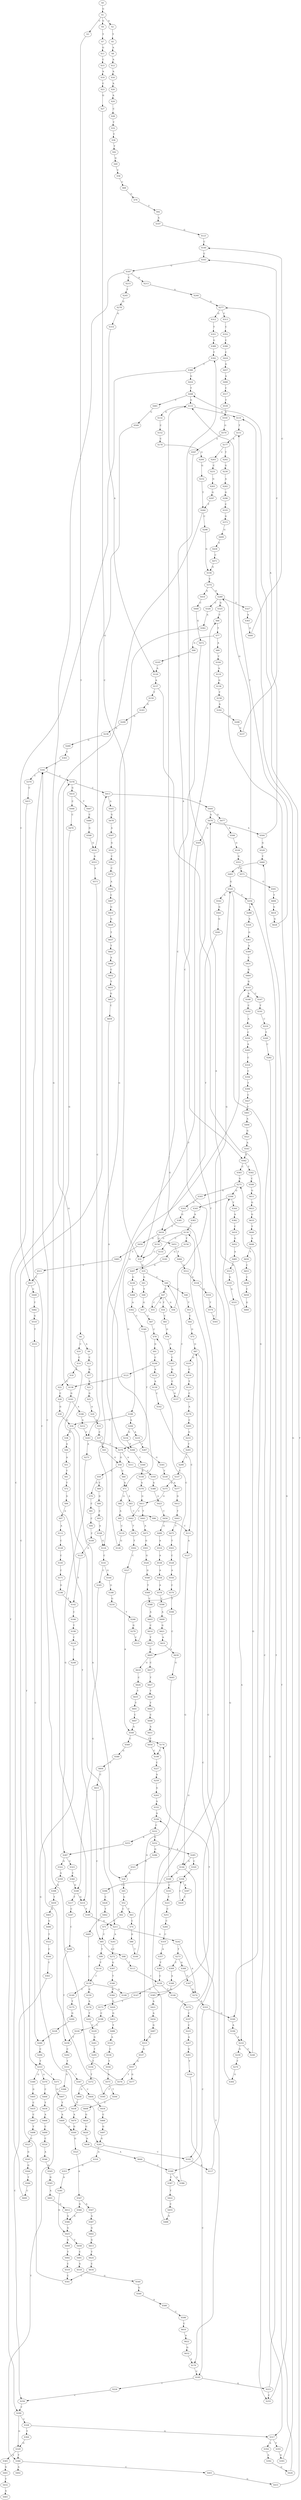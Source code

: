 strict digraph  {
	S0 -> S1 [ label = G ];
	S1 -> S2 [ label = A ];
	S1 -> S3 [ label = C ];
	S1 -> S4 [ label = G ];
	S2 -> S5 [ label = T ];
	S3 -> S6 [ label = T ];
	S4 -> S7 [ label = T ];
	S5 -> S8 [ label = A ];
	S6 -> S9 [ label = A ];
	S6 -> S10 [ label = C ];
	S7 -> S11 [ label = G ];
	S8 -> S12 [ label = A ];
	S9 -> S13 [ label = C ];
	S10 -> S14 [ label = C ];
	S11 -> S15 [ label = C ];
	S12 -> S16 [ label = A ];
	S13 -> S17 [ label = G ];
	S14 -> S18 [ label = A ];
	S15 -> S19 [ label = A ];
	S16 -> S20 [ label = A ];
	S17 -> S21 [ label = A ];
	S18 -> S22 [ label = C ];
	S19 -> S23 [ label = C ];
	S20 -> S24 [ label = A ];
	S21 -> S25 [ label = G ];
	S22 -> S26 [ label = C ];
	S23 -> S27 [ label = G ];
	S24 -> S28 [ label = C ];
	S25 -> S29 [ label = A ];
	S26 -> S30 [ label = G ];
	S27 -> S31 [ label = C ];
	S28 -> S32 [ label = T ];
	S29 -> S33 [ label = A ];
	S30 -> S34 [ label = G ];
	S31 -> S35 [ label = G ];
	S32 -> S36 [ label = T ];
	S33 -> S37 [ label = C ];
	S34 -> S38 [ label = G ];
	S34 -> S39 [ label = A ];
	S35 -> S40 [ label = C ];
	S35 -> S41 [ label = G ];
	S36 -> S42 [ label = T ];
	S37 -> S43 [ label = T ];
	S38 -> S44 [ label = A ];
	S39 -> S45 [ label = C ];
	S40 -> S46 [ label = C ];
	S40 -> S47 [ label = G ];
	S41 -> S48 [ label = T ];
	S42 -> S49 [ label = G ];
	S43 -> S50 [ label = G ];
	S44 -> S51 [ label = A ];
	S45 -> S52 [ label = G ];
	S46 -> S53 [ label = T ];
	S47 -> S54 [ label = T ];
	S47 -> S55 [ label = C ];
	S47 -> S56 [ label = G ];
	S48 -> S57 [ label = G ];
	S49 -> S58 [ label = C ];
	S50 -> S59 [ label = G ];
	S50 -> S60 [ label = C ];
	S51 -> S61 [ label = T ];
	S52 -> S62 [ label = C ];
	S52 -> S63 [ label = T ];
	S53 -> S64 [ label = C ];
	S54 -> S65 [ label = C ];
	S55 -> S47 [ label = G ];
	S56 -> S66 [ label = C ];
	S57 -> S67 [ label = C ];
	S58 -> S68 [ label = C ];
	S59 -> S69 [ label = C ];
	S59 -> S70 [ label = A ];
	S60 -> S71 [ label = A ];
	S61 -> S72 [ label = T ];
	S62 -> S73 [ label = C ];
	S63 -> S74 [ label = C ];
	S64 -> S75 [ label = G ];
	S65 -> S76 [ label = G ];
	S66 -> S77 [ label = T ];
	S67 -> S78 [ label = C ];
	S68 -> S79 [ label = G ];
	S69 -> S80 [ label = G ];
	S70 -> S81 [ label = C ];
	S71 -> S82 [ label = G ];
	S71 -> S83 [ label = A ];
	S72 -> S84 [ label = G ];
	S73 -> S85 [ label = C ];
	S74 -> S86 [ label = G ];
	S75 -> S87 [ label = G ];
	S76 -> S88 [ label = A ];
	S77 -> S89 [ label = A ];
	S77 -> S90 [ label = G ];
	S78 -> S91 [ label = G ];
	S79 -> S92 [ label = T ];
	S80 -> S93 [ label = C ];
	S81 -> S94 [ label = C ];
	S82 -> S95 [ label = A ];
	S83 -> S96 [ label = C ];
	S84 -> S97 [ label = A ];
	S85 -> S98 [ label = A ];
	S85 -> S99 [ label = T ];
	S86 -> S100 [ label = T ];
	S87 -> S101 [ label = G ];
	S87 -> S102 [ label = C ];
	S88 -> S103 [ label = C ];
	S89 -> S104 [ label = T ];
	S90 -> S105 [ label = G ];
	S91 -> S106 [ label = C ];
	S92 -> S107 [ label = A ];
	S93 -> S108 [ label = A ];
	S94 -> S109 [ label = C ];
	S95 -> S110 [ label = C ];
	S96 -> S111 [ label = C ];
	S97 -> S112 [ label = A ];
	S98 -> S113 [ label = T ];
	S99 -> S114 [ label = T ];
	S100 -> S115 [ label = G ];
	S101 -> S116 [ label = C ];
	S102 -> S117 [ label = A ];
	S103 -> S118 [ label = G ];
	S104 -> S119 [ label = A ];
	S105 -> S120 [ label = A ];
	S106 -> S121 [ label = C ];
	S106 -> S122 [ label = A ];
	S107 -> S123 [ label = G ];
	S108 -> S124 [ label = G ];
	S109 -> S125 [ label = G ];
	S110 -> S126 [ label = G ];
	S111 -> S127 [ label = A ];
	S112 -> S128 [ label = C ];
	S113 -> S129 [ label = C ];
	S114 -> S130 [ label = C ];
	S115 -> S131 [ label = G ];
	S115 -> S132 [ label = A ];
	S116 -> S133 [ label = T ];
	S117 -> S134 [ label = C ];
	S118 -> S135 [ label = C ];
	S119 -> S136 [ label = G ];
	S120 -> S137 [ label = A ];
	S121 -> S138 [ label = G ];
	S122 -> S139 [ label = A ];
	S123 -> S140 [ label = C ];
	S124 -> S141 [ label = C ];
	S125 -> S142 [ label = T ];
	S126 -> S143 [ label = G ];
	S127 -> S144 [ label = G ];
	S128 -> S145 [ label = C ];
	S129 -> S146 [ label = T ];
	S129 -> S147 [ label = G ];
	S130 -> S148 [ label = A ];
	S130 -> S149 [ label = C ];
	S130 -> S150 [ label = G ];
	S131 -> S151 [ label = T ];
	S132 -> S152 [ label = C ];
	S133 -> S153 [ label = C ];
	S134 -> S154 [ label = G ];
	S134 -> S155 [ label = C ];
	S134 -> S156 [ label = T ];
	S135 -> S157 [ label = G ];
	S136 -> S158 [ label = T ];
	S137 -> S159 [ label = T ];
	S137 -> S160 [ label = G ];
	S138 -> S161 [ label = G ];
	S139 -> S162 [ label = C ];
	S140 -> S163 [ label = C ];
	S141 -> S164 [ label = G ];
	S141 -> S165 [ label = C ];
	S142 -> S166 [ label = C ];
	S143 -> S167 [ label = C ];
	S143 -> S168 [ label = A ];
	S144 -> S169 [ label = A ];
	S144 -> S170 [ label = T ];
	S145 -> S171 [ label = C ];
	S146 -> S172 [ label = G ];
	S147 -> S173 [ label = T ];
	S148 -> S174 [ label = T ];
	S149 -> S175 [ label = T ];
	S150 -> S176 [ label = A ];
	S151 -> S177 [ label = A ];
	S152 -> S178 [ label = C ];
	S153 -> S179 [ label = A ];
	S154 -> S31 [ label = C ];
	S155 -> S180 [ label = G ];
	S156 -> S181 [ label = G ];
	S157 -> S40 [ label = C ];
	S158 -> S182 [ label = A ];
	S159 -> S183 [ label = G ];
	S160 -> S184 [ label = A ];
	S161 -> S185 [ label = T ];
	S161 -> S186 [ label = A ];
	S162 -> S111 [ label = C ];
	S163 -> S187 [ label = G ];
	S164 -> S188 [ label = G ];
	S165 -> S189 [ label = G ];
	S166 -> S190 [ label = T ];
	S167 -> S191 [ label = T ];
	S168 -> S192 [ label = C ];
	S169 -> S193 [ label = C ];
	S169 -> S194 [ label = A ];
	S170 -> S195 [ label = C ];
	S171 -> S196 [ label = G ];
	S172 -> S197 [ label = C ];
	S173 -> S198 [ label = C ];
	S174 -> S199 [ label = C ];
	S175 -> S200 [ label = G ];
	S176 -> S201 [ label = T ];
	S177 -> S202 [ label = T ];
	S177 -> S203 [ label = C ];
	S178 -> S204 [ label = G ];
	S179 -> S205 [ label = C ];
	S180 -> S206 [ label = A ];
	S180 -> S34 [ label = G ];
	S181 -> S207 [ label = G ];
	S182 -> S208 [ label = G ];
	S183 -> S209 [ label = G ];
	S184 -> S210 [ label = A ];
	S185 -> S211 [ label = G ];
	S186 -> S212 [ label = A ];
	S187 -> S213 [ label = A ];
	S187 -> S214 [ label = G ];
	S187 -> S215 [ label = C ];
	S188 -> S216 [ label = G ];
	S189 -> S217 [ label = T ];
	S189 -> S214 [ label = G ];
	S190 -> S218 [ label = C ];
	S191 -> S219 [ label = C ];
	S192 -> S220 [ label = A ];
	S193 -> S221 [ label = T ];
	S194 -> S222 [ label = C ];
	S195 -> S223 [ label = G ];
	S195 -> S224 [ label = T ];
	S196 -> S142 [ label = T ];
	S197 -> S225 [ label = C ];
	S198 -> S226 [ label = C ];
	S199 -> S227 [ label = C ];
	S200 -> S228 [ label = T ];
	S201 -> S229 [ label = C ];
	S202 -> S230 [ label = G ];
	S203 -> S231 [ label = C ];
	S204 -> S232 [ label = G ];
	S205 -> S233 [ label = G ];
	S206 -> S234 [ label = G ];
	S206 -> S235 [ label = A ];
	S207 -> S236 [ label = G ];
	S208 -> S237 [ label = C ];
	S209 -> S238 [ label = G ];
	S210 -> S239 [ label = G ];
	S210 -> S240 [ label = C ];
	S211 -> S241 [ label = A ];
	S211 -> S242 [ label = G ];
	S212 -> S243 [ label = C ];
	S213 -> S244 [ label = A ];
	S214 -> S185 [ label = T ];
	S215 -> S245 [ label = T ];
	S216 -> S246 [ label = T ];
	S217 -> S247 [ label = C ];
	S218 -> S248 [ label = G ];
	S219 -> S249 [ label = T ];
	S220 -> S250 [ label = C ];
	S221 -> S251 [ label = C ];
	S222 -> S252 [ label = C ];
	S222 -> S253 [ label = A ];
	S223 -> S254 [ label = T ];
	S223 -> S255 [ label = C ];
	S224 -> S256 [ label = C ];
	S225 -> S257 [ label = A ];
	S226 -> S258 [ label = T ];
	S227 -> S259 [ label = A ];
	S228 -> S260 [ label = C ];
	S229 -> S261 [ label = G ];
	S230 -> S262 [ label = A ];
	S231 -> S263 [ label = G ];
	S232 -> S264 [ label = T ];
	S233 -> S265 [ label = T ];
	S234 -> S266 [ label = T ];
	S235 -> S267 [ label = T ];
	S236 -> S268 [ label = A ];
	S237 -> S163 [ label = C ];
	S238 -> S269 [ label = G ];
	S239 -> S270 [ label = T ];
	S240 -> S271 [ label = G ];
	S241 -> S272 [ label = C ];
	S242 -> S273 [ label = T ];
	S242 -> S274 [ label = A ];
	S243 -> S275 [ label = A ];
	S243 -> S276 [ label = T ];
	S244 -> S277 [ label = A ];
	S245 -> S278 [ label = G ];
	S246 -> S279 [ label = G ];
	S247 -> S280 [ label = C ];
	S248 -> S281 [ label = G ];
	S249 -> S282 [ label = C ];
	S250 -> S283 [ label = A ];
	S251 -> S284 [ label = C ];
	S252 -> S285 [ label = A ];
	S252 -> S286 [ label = G ];
	S253 -> S287 [ label = G ];
	S254 -> S288 [ label = A ];
	S254 -> S115 [ label = G ];
	S255 -> S289 [ label = G ];
	S256 -> S290 [ label = T ];
	S257 -> S291 [ label = G ];
	S258 -> S292 [ label = C ];
	S259 -> S293 [ label = G ];
	S260 -> S294 [ label = C ];
	S261 -> S295 [ label = T ];
	S262 -> S296 [ label = G ];
	S263 -> S297 [ label = G ];
	S264 -> S211 [ label = G ];
	S264 -> S298 [ label = C ];
	S265 -> S299 [ label = C ];
	S266 -> S300 [ label = C ];
	S267 -> S301 [ label = G ];
	S268 -> S302 [ label = A ];
	S269 -> S303 [ label = T ];
	S270 -> S304 [ label = G ];
	S271 -> S305 [ label = A ];
	S271 -> S306 [ label = G ];
	S272 -> S307 [ label = G ];
	S273 -> S308 [ label = G ];
	S273 -> S309 [ label = T ];
	S274 -> S310 [ label = A ];
	S275 -> S287 [ label = G ];
	S276 -> S50 [ label = G ];
	S276 -> S311 [ label = A ];
	S277 -> S312 [ label = G ];
	S277 -> S313 [ label = C ];
	S278 -> S314 [ label = G ];
	S279 -> S315 [ label = C ];
	S280 -> S258 [ label = T ];
	S281 -> S316 [ label = A ];
	S281 -> S102 [ label = C ];
	S282 -> S317 [ label = G ];
	S283 -> S318 [ label = C ];
	S284 -> S319 [ label = C ];
	S285 -> S144 [ label = G ];
	S285 -> S320 [ label = C ];
	S286 -> S321 [ label = G ];
	S287 -> S322 [ label = G ];
	S287 -> S323 [ label = C ];
	S288 -> S324 [ label = A ];
	S289 -> S325 [ label = G ];
	S289 -> S326 [ label = C ];
	S289 -> S327 [ label = T ];
	S290 -> S328 [ label = C ];
	S290 -> S329 [ label = G ];
	S291 -> S330 [ label = T ];
	S292 -> S331 [ label = T ];
	S293 -> S332 [ label = A ];
	S294 -> S333 [ label = T ];
	S295 -> S334 [ label = T ];
	S296 -> S335 [ label = C ];
	S297 -> S264 [ label = T ];
	S298 -> S336 [ label = G ];
	S299 -> S337 [ label = C ];
	S300 -> S338 [ label = C ];
	S301 -> S339 [ label = T ];
	S302 -> S340 [ label = C ];
	S303 -> S341 [ label = C ];
	S304 -> S342 [ label = T ];
	S305 -> S343 [ label = G ];
	S306 -> S344 [ label = T ];
	S306 -> S345 [ label = C ];
	S307 -> S346 [ label = T ];
	S308 -> S347 [ label = G ];
	S309 -> S348 [ label = A ];
	S310 -> S349 [ label = C ];
	S310 -> S160 [ label = G ];
	S311 -> S350 [ label = C ];
	S312 -> S351 [ label = T ];
	S313 -> S352 [ label = C ];
	S314 -> S120 [ label = A ];
	S315 -> S78 [ label = C ];
	S316 -> S353 [ label = G ];
	S317 -> S354 [ label = A ];
	S317 -> S355 [ label = T ];
	S318 -> S356 [ label = C ];
	S319 -> S357 [ label = A ];
	S320 -> S358 [ label = C ];
	S321 -> S39 [ label = A ];
	S322 -> S359 [ label = A ];
	S323 -> S360 [ label = C ];
	S324 -> S361 [ label = G ];
	S325 -> S66 [ label = C ];
	S326 -> S362 [ label = A ];
	S327 -> S363 [ label = A ];
	S328 -> S364 [ label = T ];
	S328 -> S317 [ label = G ];
	S329 -> S365 [ label = A ];
	S329 -> S366 [ label = T ];
	S330 -> S195 [ label = C ];
	S331 -> S367 [ label = T ];
	S331 -> S368 [ label = G ];
	S332 -> S194 [ label = A ];
	S333 -> S369 [ label = G ];
	S333 -> S370 [ label = A ];
	S333 -> S371 [ label = T ];
	S334 -> S372 [ label = T ];
	S335 -> S373 [ label = G ];
	S336 -> S374 [ label = C ];
	S337 -> S375 [ label = A ];
	S338 -> S376 [ label = A ];
	S339 -> S377 [ label = A ];
	S340 -> S276 [ label = T ];
	S341 -> S378 [ label = C ];
	S341 -> S379 [ label = T ];
	S342 -> S380 [ label = C ];
	S343 -> S381 [ label = G ];
	S344 -> S382 [ label = A ];
	S345 -> S383 [ label = A ];
	S346 -> S384 [ label = G ];
	S347 -> S274 [ label = A ];
	S348 -> S385 [ label = G ];
	S349 -> S386 [ label = G ];
	S349 -> S387 [ label = C ];
	S350 -> S388 [ label = A ];
	S351 -> S389 [ label = G ];
	S352 -> S390 [ label = C ];
	S353 -> S391 [ label = A ];
	S354 -> S392 [ label = A ];
	S355 -> S393 [ label = G ];
	S356 -> S394 [ label = T ];
	S357 -> S395 [ label = T ];
	S358 -> S396 [ label = C ];
	S358 -> S397 [ label = A ];
	S359 -> S398 [ label = A ];
	S360 -> S189 [ label = G ];
	S361 -> S399 [ label = A ];
	S362 -> S124 [ label = G ];
	S363 -> S400 [ label = G ];
	S364 -> S329 [ label = G ];
	S365 -> S401 [ label = G ];
	S366 -> S402 [ label = A ];
	S366 -> S403 [ label = C ];
	S367 -> S404 [ label = C ];
	S368 -> S366 [ label = T ];
	S369 -> S405 [ label = G ];
	S370 -> S406 [ label = C ];
	S371 -> S407 [ label = G ];
	S372 -> S408 [ label = G ];
	S373 -> S409 [ label = G ];
	S374 -> S410 [ label = A ];
	S374 -> S289 [ label = G ];
	S375 -> S411 [ label = G ];
	S376 -> S411 [ label = G ];
	S377 -> S412 [ label = G ];
	S378 -> S413 [ label = C ];
	S378 -> S414 [ label = G ];
	S379 -> S415 [ label = C ];
	S380 -> S416 [ label = G ];
	S380 -> S417 [ label = C ];
	S381 -> S418 [ label = T ];
	S382 -> S419 [ label = C ];
	S383 -> S134 [ label = C ];
	S384 -> S420 [ label = G ];
	S385 -> S421 [ label = A ];
	S386 -> S306 [ label = G ];
	S387 -> S422 [ label = T ];
	S388 -> S423 [ label = A ];
	S389 -> S342 [ label = T ];
	S390 -> S424 [ label = C ];
	S391 -> S425 [ label = G ];
	S392 -> S426 [ label = G ];
	S393 -> S131 [ label = G ];
	S394 -> S427 [ label = C ];
	S395 -> S129 [ label = C ];
	S396 -> S428 [ label = C ];
	S397 -> S429 [ label = C ];
	S398 -> S430 [ label = T ];
	S399 -> S431 [ label = C ];
	S400 -> S140 [ label = C ];
	S401 -> S432 [ label = T ];
	S403 -> S433 [ label = G ];
	S404 -> S434 [ label = T ];
	S405 -> S435 [ label = C ];
	S406 -> S436 [ label = T ];
	S407 -> S437 [ label = T ];
	S408 -> S438 [ label = T ];
	S409 -> S439 [ label = T ];
	S410 -> S440 [ label = C ];
	S411 -> S441 [ label = T ];
	S411 -> S442 [ label = C ];
	S412 -> S443 [ label = T ];
	S413 -> S444 [ label = G ];
	S413 -> S445 [ label = A ];
	S414 -> S446 [ label = C ];
	S414 -> S447 [ label = T ];
	S415 -> S290 [ label = T ];
	S416 -> S448 [ label = T ];
	S417 -> S333 [ label = T ];
	S417 -> S449 [ label = C ];
	S418 -> S450 [ label = G ];
	S418 -> S451 [ label = A ];
	S419 -> S452 [ label = G ];
	S420 -> S453 [ label = G ];
	S421 -> S454 [ label = A ];
	S422 -> S455 [ label = C ];
	S423 -> S456 [ label = C ];
	S424 -> S457 [ label = G ];
	S425 -> S458 [ label = T ];
	S425 -> S459 [ label = G ];
	S426 -> S460 [ label = T ];
	S427 -> S461 [ label = T ];
	S428 -> S462 [ label = T ];
	S429 -> S358 [ label = C ];
	S430 -> S463 [ label = A ];
	S431 -> S464 [ label = G ];
	S432 -> S465 [ label = A ];
	S433 -> S448 [ label = T ];
	S434 -> S466 [ label = C ];
	S435 -> S467 [ label = C ];
	S436 -> S468 [ label = A ];
	S437 -> S469 [ label = A ];
	S438 -> S470 [ label = A ];
	S439 -> S471 [ label = C ];
	S440 -> S472 [ label = G ];
	S441 -> S473 [ label = A ];
	S442 -> S474 [ label = T ];
	S443 -> S475 [ label = T ];
	S444 -> S476 [ label = A ];
	S444 -> S477 [ label = G ];
	S445 -> S478 [ label = G ];
	S446 -> S479 [ label = C ];
	S447 -> S480 [ label = C ];
	S448 -> S481 [ label = C ];
	S448 -> S115 [ label = G ];
	S449 -> S482 [ label = T ];
	S450 -> S483 [ label = T ];
	S451 -> S484 [ label = T ];
	S452 -> S485 [ label = A ];
	S453 -> S486 [ label = T ];
	S454 -> S487 [ label = G ];
	S455 -> S488 [ label = G ];
	S456 -> S489 [ label = G ];
	S457 -> S490 [ label = A ];
	S458 -> S491 [ label = C ];
	S459 -> S492 [ label = T ];
	S460 -> S493 [ label = C ];
	S461 -> S494 [ label = A ];
	S462 -> S495 [ label = T ];
	S463 -> S496 [ label = G ];
	S464 -> S143 [ label = G ];
	S466 -> S497 [ label = G ];
	S467 -> S498 [ label = T ];
	S468 -> S499 [ label = C ];
	S469 -> S500 [ label = G ];
	S470 -> S500 [ label = G ];
	S471 -> S336 [ label = G ];
	S472 -> S31 [ label = C ];
	S473 -> S501 [ label = G ];
	S474 -> S502 [ label = T ];
	S475 -> S503 [ label = T ];
	S476 -> S504 [ label = A ];
	S476 -> S505 [ label = G ];
	S477 -> S506 [ label = A ];
	S478 -> S507 [ label = A ];
	S479 -> S138 [ label = G ];
	S480 -> S508 [ label = G ];
	S481 -> S509 [ label = G ];
	S482 -> S510 [ label = G ];
	S483 -> S511 [ label = C ];
	S484 -> S512 [ label = A ];
	S485 -> S513 [ label = A ];
	S486 -> S514 [ label = A ];
	S487 -> S515 [ label = G ];
	S488 -> S87 [ label = G ];
	S489 -> S516 [ label = A ];
	S490 -> S517 [ label = C ];
	S491 -> S518 [ label = A ];
	S492 -> S519 [ label = C ];
	S493 -> S520 [ label = G ];
	S494 -> S521 [ label = G ];
	S495 -> S130 [ label = C ];
	S496 -> S522 [ label = T ];
	S497 -> S281 [ label = G ];
	S498 -> S523 [ label = G ];
	S499 -> S524 [ label = C ];
	S500 -> S525 [ label = G ];
	S501 -> S526 [ label = G ];
	S502 -> S527 [ label = C ];
	S503 -> S528 [ label = C ];
	S504 -> S277 [ label = A ];
	S504 -> S529 [ label = G ];
	S505 -> S266 [ label = T ];
	S506 -> S530 [ label = G ];
	S507 -> S531 [ label = G ];
	S508 -> S532 [ label = G ];
	S509 -> S532 [ label = G ];
	S510 -> S533 [ label = T ];
	S511 -> S417 [ label = C ];
	S512 -> S534 [ label = A ];
	S513 -> S535 [ label = G ];
	S514 -> S536 [ label = C ];
	S515 -> S537 [ label = G ];
	S516 -> S538 [ label = A ];
	S517 -> S539 [ label = T ];
	S518 -> S540 [ label = G ];
	S519 -> S541 [ label = C ];
	S520 -> S255 [ label = C ];
	S520 -> S254 [ label = T ];
	S520 -> S542 [ label = A ];
	S521 -> S543 [ label = A ];
	S522 -> S544 [ label = C ];
	S523 -> S545 [ label = G ];
	S524 -> S546 [ label = A ];
	S525 -> S547 [ label = A ];
	S526 -> S548 [ label = G ];
	S527 -> S549 [ label = A ];
	S528 -> S550 [ label = A ];
	S529 -> S460 [ label = T ];
	S530 -> S551 [ label = G ];
	S531 -> S552 [ label = C ];
	S532 -> S553 [ label = A ];
	S533 -> S260 [ label = C ];
	S534 -> S554 [ label = G ];
	S535 -> S555 [ label = A ];
	S536 -> S556 [ label = T ];
	S537 -> S557 [ label = G ];
	S538 -> S558 [ label = A ];
	S539 -> S559 [ label = A ];
	S540 -> S560 [ label = G ];
	S541 -> S413 [ label = C ];
	S542 -> S561 [ label = G ];
	S543 -> S562 [ label = A ];
	S544 -> S563 [ label = T ];
	S545 -> S564 [ label = G ];
	S546 -> S565 [ label = G ];
	S547 -> S566 [ label = G ];
	S547 -> S567 [ label = A ];
	S548 -> S568 [ label = T ];
	S549 -> S174 [ label = T ];
	S549 -> S569 [ label = C ];
	S550 -> S570 [ label = C ];
	S551 -> S571 [ label = C ];
	S552 -> S572 [ label = C ];
	S553 -> S573 [ label = A ];
	S554 -> S574 [ label = T ];
	S555 -> S210 [ label = A ];
	S556 -> S575 [ label = A ];
	S557 -> S576 [ label = T ];
	S557 -> S577 [ label = G ];
	S558 -> S578 [ label = A ];
	S559 -> S579 [ label = G ];
	S560 -> S580 [ label = A ];
	S561 -> S581 [ label = G ];
	S562 -> S582 [ label = T ];
	S562 -> S583 [ label = C ];
	S563 -> S256 [ label = C ];
	S564 -> S584 [ label = T ];
	S565 -> S585 [ label = G ];
	S566 -> S586 [ label = A ];
	S567 -> S587 [ label = A ];
	S568 -> S588 [ label = C ];
	S569 -> S589 [ label = G ];
	S570 -> S590 [ label = T ];
	S571 -> S591 [ label = G ];
	S572 -> S592 [ label = A ];
	S573 -> S243 [ label = C ];
	S574 -> S593 [ label = C ];
	S575 -> S594 [ label = T ];
	S576 -> S341 [ label = C ];
	S577 -> S595 [ label = T ];
	S578 -> S596 [ label = C ];
	S579 -> S597 [ label = A ];
	S580 -> S598 [ label = C ];
	S581 -> S418 [ label = T ];
	S582 -> S599 [ label = C ];
	S583 -> S271 [ label = G ];
	S584 -> S600 [ label = C ];
	S585 -> S601 [ label = A ];
	S586 -> S425 [ label = G ];
	S587 -> S602 [ label = G ];
	S588 -> S603 [ label = A ];
	S589 -> S604 [ label = C ];
	S590 -> S605 [ label = C ];
	S591 -> S606 [ label = T ];
	S592 -> S607 [ label = C ];
	S593 -> S520 [ label = G ];
	S594 -> S608 [ label = T ];
	S595 -> S341 [ label = C ];
	S596 -> S609 [ label = A ];
	S597 -> S562 [ label = A ];
	S598 -> S610 [ label = C ];
	S599 -> S611 [ label = G ];
	S600 -> S378 [ label = C ];
	S601 -> S612 [ label = G ];
	S602 -> S613 [ label = G ];
	S603 -> S614 [ label = C ];
	S604 -> S615 [ label = C ];
	S605 -> S616 [ label = G ];
	S605 -> S617 [ label = C ];
	S606 -> S618 [ label = G ];
	S607 -> S619 [ label = G ];
	S608 -> S620 [ label = G ];
	S609 -> S621 [ label = G ];
	S610 -> S622 [ label = A ];
	S611 -> S623 [ label = G ];
	S612 -> S586 [ label = A ];
	S613 -> S624 [ label = T ];
	S614 -> S625 [ label = T ];
	S615 -> S85 [ label = C ];
	S616 -> S626 [ label = C ];
	S617 -> S627 [ label = T ];
	S618 -> S628 [ label = G ];
	S619 -> S629 [ label = G ];
	S620 -> S630 [ label = G ];
	S621 -> S631 [ label = A ];
	S622 -> S632 [ label = G ];
	S623 -> S633 [ label = G ];
	S624 -> S634 [ label = C ];
	S625 -> S605 [ label = C ];
	S626 -> S635 [ label = T ];
	S627 -> S636 [ label = T ];
	S628 -> S151 [ label = T ];
	S629 -> S637 [ label = T ];
	S630 -> S638 [ label = A ];
	S631 -> S639 [ label = A ];
	S632 -> S170 [ label = T ];
	S633 -> S640 [ label = T ];
	S634 -> S541 [ label = C ];
	S635 -> S641 [ label = T ];
	S636 -> S642 [ label = T ];
	S637 -> S643 [ label = T ];
	S638 -> S644 [ label = A ];
	S639 -> S645 [ label = G ];
	S640 -> S646 [ label = A ];
	S641 -> S647 [ label = C ];
	S642 -> S648 [ label = C ];
	S643 -> S649 [ label = A ];
	S644 -> S349 [ label = C ];
	S645 -> S515 [ label = G ];
	S646 -> S650 [ label = T ];
	S647 -> S549 [ label = A ];
	S648 -> S651 [ label = A ];
	S649 -> S652 [ label = C ];
	S650 -> S653 [ label = C ];
	S651 -> S654 [ label = T ];
	S652 -> S655 [ label = T ];
	S653 -> S656 [ label = C ];
	S654 -> S199 [ label = C ];
	S655 -> S657 [ label = G ];
	S656 -> S658 [ label = C ];
	S657 -> S659 [ label = C ];
	S658 -> S660 [ label = G ];
	S659 -> S71 [ label = A ];
	S660 -> S476 [ label = A ];
}
